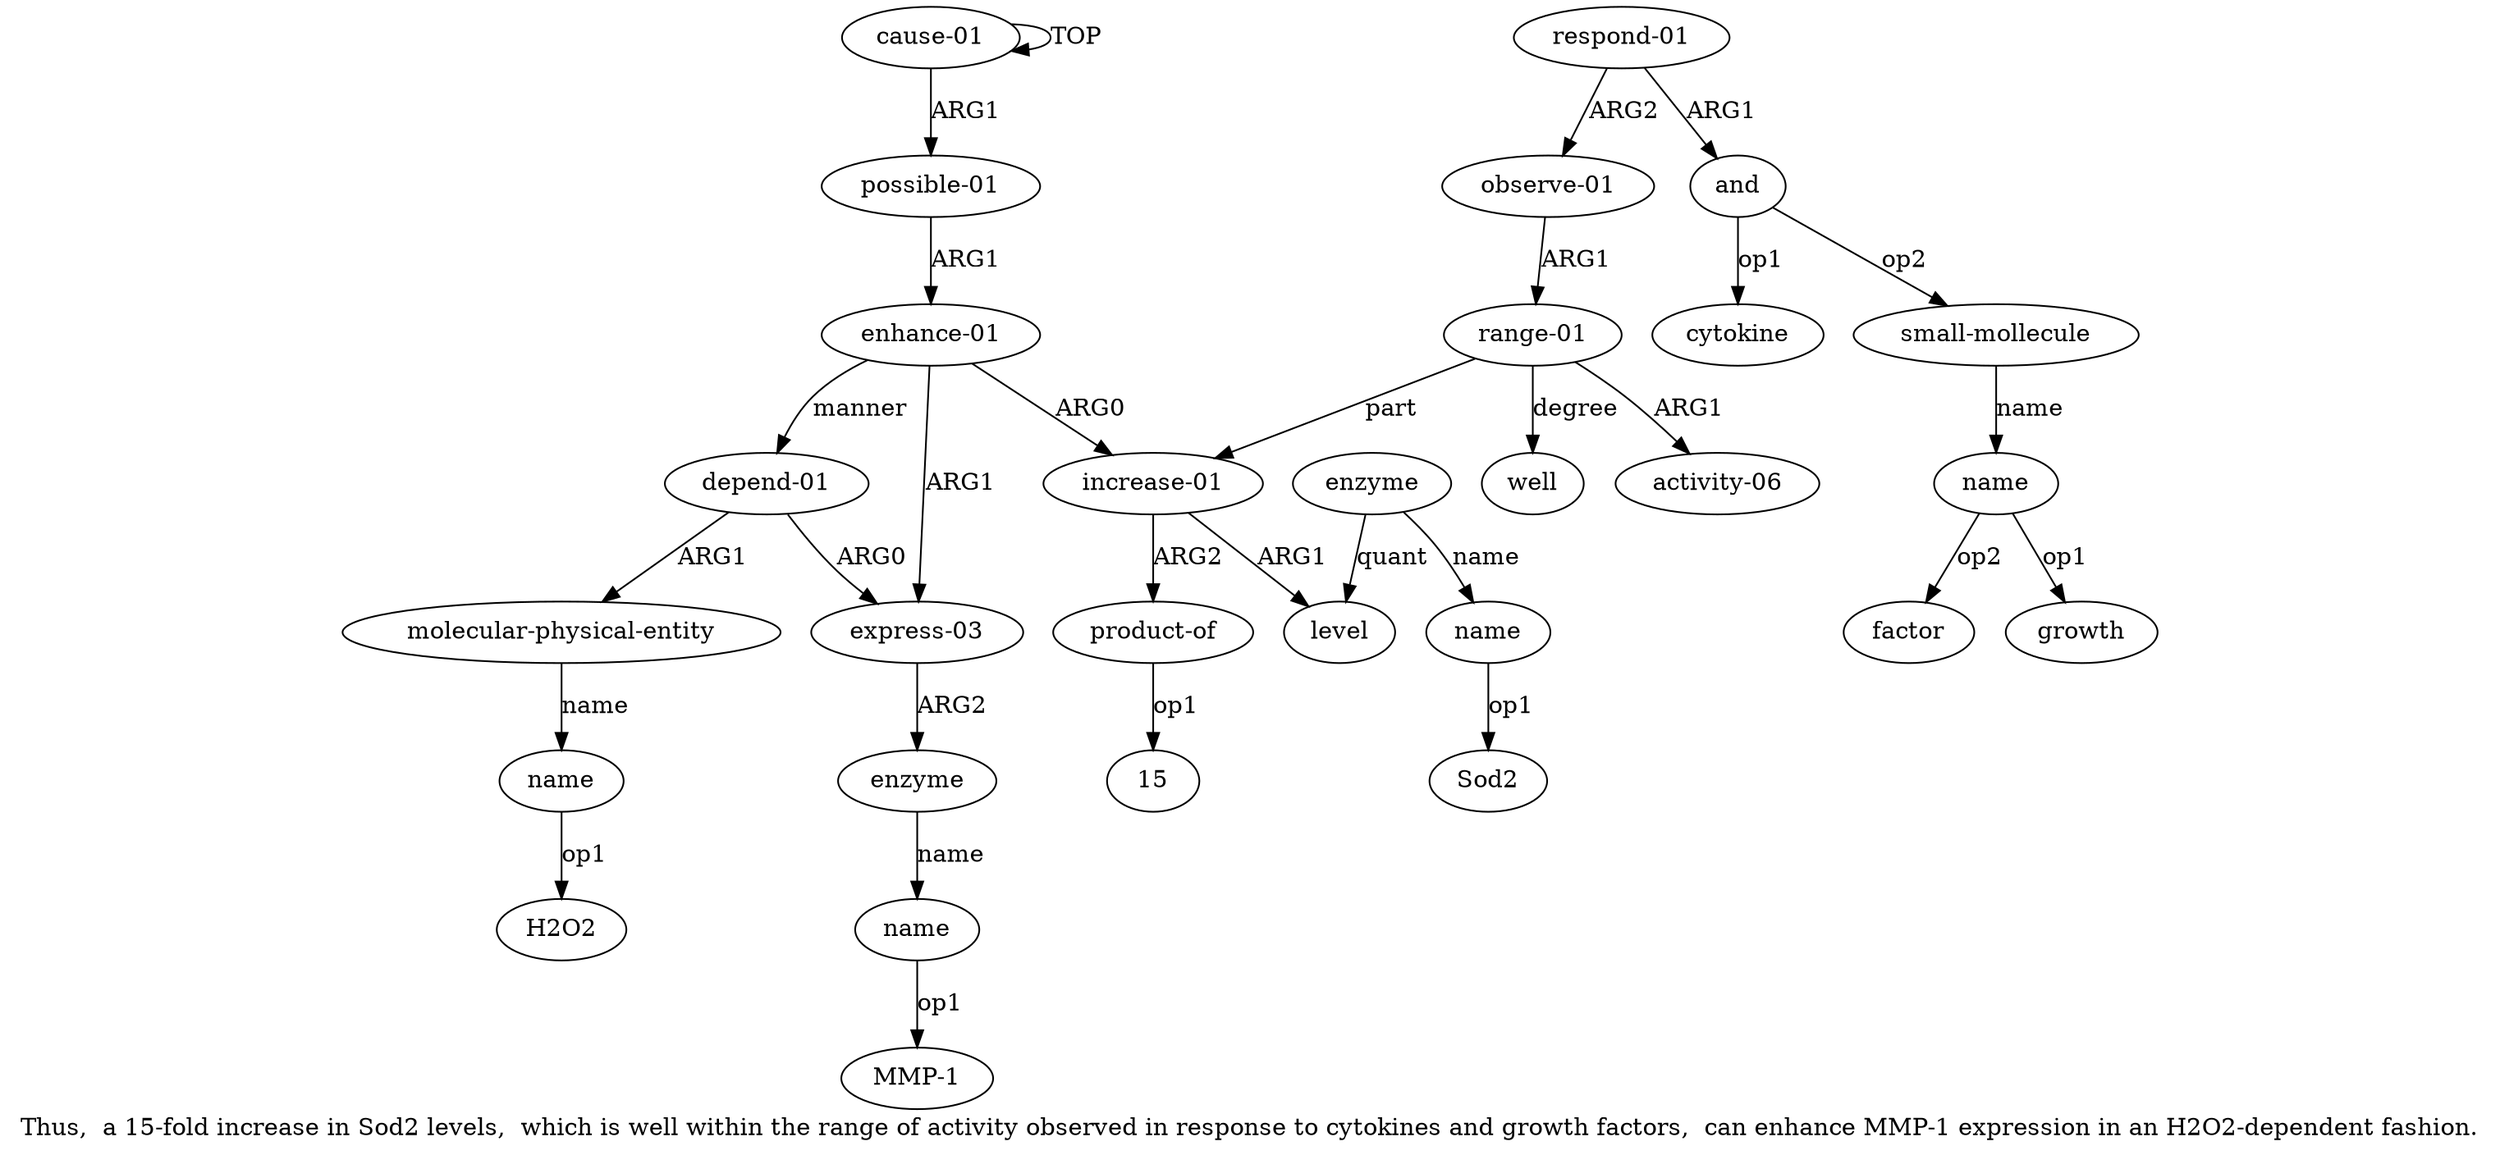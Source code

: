 digraph  {
	graph [label="Thus,  a 15-fold increase in Sod2 levels,  which is well within the range of activity observed in response to cytokines and growth \
factors,  can enhance MMP-1 expression in an H2O2-dependent fashion."];
	node [label="\N"];
	a20	 [color=black,
		gold_ind=20,
		gold_label="depend-01",
		label="depend-01",
		test_ind=20,
		test_label="depend-01"];
	a21	 [color=black,
		gold_ind=21,
		gold_label="molecular-physical-entity",
		label="molecular-physical-entity",
		test_ind=21,
		test_label="molecular-physical-entity"];
	a20 -> a21 [key=0,
	color=black,
	gold_label=ARG1,
	label=ARG1,
	test_label=ARG1];
a17 [color=black,
	gold_ind=17,
	gold_label="express-03",
	label="express-03",
	test_ind=17,
	test_label="express-03"];
a20 -> a17 [key=0,
color=black,
gold_label=ARG0,
label=ARG0,
test_label=ARG0];
a22 [color=black,
gold_ind=22,
gold_label=name,
label=name,
test_ind=22,
test_label=name];
a21 -> a22 [key=0,
color=black,
gold_label=name,
label=name,
test_label=name];
"a22 H2O2" [color=black,
gold_ind=-1,
gold_label=H2O2,
label=H2O2,
test_ind=-1,
test_label=H2O2];
a22 -> "a22 H2O2" [key=0,
color=black,
gold_label=op1,
label=op1,
test_label=op1];
"a7 15" [color=black,
gold_ind=-1,
gold_label=15,
label=15,
test_ind=-1,
test_label=15];
"a15 factor" [color=black,
gold_ind=-1,
gold_label=factor,
label=factor,
test_ind=-1,
test_label=factor];
a15 [color=black,
gold_ind=15,
gold_label=name,
label=name,
test_ind=15,
test_label=name];
a15 -> "a15 factor" [key=0,
color=black,
gold_label=op2,
label=op2,
test_label=op2];
"a15 growth" [color=black,
gold_ind=-1,
gold_label=growth,
label=growth,
test_ind=-1,
test_label=growth];
a15 -> "a15 growth" [key=0,
color=black,
gold_label=op1,
label=op1,
test_label=op1];
a14 [color=black,
gold_ind=14,
gold_label="small-mollecule",
label="small-mollecule",
test_ind=14,
test_label="small-mollecule"];
a14 -> a15 [key=0,
color=black,
gold_label=name,
label=name,
test_label=name];
a18 [color=black,
gold_ind=18,
gold_label=enzyme,
label=enzyme,
test_ind=18,
test_label=enzyme];
a17 -> a18 [key=0,
color=black,
gold_label=ARG2,
label=ARG2,
test_label=ARG2];
a16 [color=black,
gold_ind=16,
gold_label=well,
label=well,
test_ind=16,
test_label=well];
a11 [color=black,
gold_ind=11,
gold_label="respond-01",
label="respond-01",
test_ind=11,
test_label="respond-01"];
a10 [color=black,
gold_ind=10,
gold_label="observe-01",
label="observe-01",
test_ind=10,
test_label="observe-01"];
a11 -> a10 [key=0,
color=black,
gold_label=ARG2,
label=ARG2,
test_label=ARG2];
a12 [color=black,
gold_ind=12,
gold_label=and,
label=and,
test_ind=12,
test_label=and];
a11 -> a12 [key=0,
color=black,
gold_label=ARG1,
label=ARG1,
test_label=ARG1];
a8 [color=black,
gold_ind=8,
gold_label="range-01",
label="range-01",
test_ind=8,
test_label="range-01"];
a10 -> a8 [key=0,
color=black,
gold_label=ARG1,
label=ARG1,
test_label=ARG1];
a13 [color=black,
gold_ind=13,
gold_label=cytokine,
label=cytokine,
test_ind=13,
test_label=cytokine];
a12 -> a14 [key=0,
color=black,
gold_label=op2,
label=op2,
test_label=op2];
a12 -> a13 [key=0,
color=black,
gold_label=op1,
label=op1,
test_label=op1];
a19 [color=black,
gold_ind=19,
gold_label=name,
label=name,
test_ind=19,
test_label=name];
"a19 MMP-1" [color=black,
gold_ind=-1,
gold_label="MMP-1",
label="MMP-1",
test_ind=-1,
test_label="MMP-1"];
a19 -> "a19 MMP-1" [key=0,
color=black,
gold_label=op1,
label=op1,
test_label=op1];
a18 -> a19 [key=0,
color=black,
gold_label=name,
label=name,
test_label=name];
a1 [color=black,
gold_ind=1,
gold_label="possible-01",
label="possible-01",
test_ind=1,
test_label="possible-01"];
a2 [color=black,
gold_ind=2,
gold_label="enhance-01",
label="enhance-01",
test_ind=2,
test_label="enhance-01"];
a1 -> a2 [key=0,
color=black,
gold_label=ARG1,
label=ARG1,
test_label=ARG1];
a0 [color=black,
gold_ind=0,
gold_label="cause-01",
label="cause-01",
test_ind=0,
test_label="cause-01"];
a0 -> a1 [key=0,
color=black,
gold_label=ARG1,
label=ARG1,
test_label=ARG1];
a0 -> a0 [key=0,
color=black,
gold_label=TOP,
label=TOP,
test_label=TOP];
a3 [color=black,
gold_ind=3,
gold_label="increase-01",
label="increase-01",
test_ind=3,
test_label="increase-01"];
a4 [color=black,
gold_ind=4,
gold_label=level,
label=level,
test_ind=4,
test_label=level];
a3 -> a4 [key=0,
color=black,
gold_label=ARG1,
label=ARG1,
test_label=ARG1];
a7 [color=black,
gold_ind=7,
gold_label="product-of",
label="product-of",
test_ind=7,
test_label="product-of"];
a3 -> a7 [key=0,
color=black,
gold_label=ARG2,
label=ARG2,
test_label=ARG2];
a2 -> a20 [key=0,
color=black,
gold_label=manner,
label=manner,
test_label=manner];
a2 -> a17 [key=0,
color=black,
gold_label=ARG1,
label=ARG1,
test_label=ARG1];
a2 -> a3 [key=0,
color=black,
gold_label=ARG0,
label=ARG0,
test_label=ARG0];
a5 [color=black,
gold_ind=5,
gold_label=enzyme,
label=enzyme,
test_ind=5,
test_label=enzyme];
a5 -> a4 [key=0,
color=black,
gold_label=quant,
label=quant,
test_label=quant];
a6 [color=black,
gold_ind=6,
gold_label=name,
label=name,
test_ind=6,
test_label=name];
a5 -> a6 [key=0,
color=black,
gold_label=name,
label=name,
test_label=name];
a7 -> "a7 15" [key=0,
color=black,
gold_label=op1,
label=op1,
test_label=op1];
"a6 Sod2" [color=black,
gold_ind=-1,
gold_label=Sod2,
label=Sod2,
test_ind=-1,
test_label=Sod2];
a6 -> "a6 Sod2" [key=0,
color=black,
gold_label=op1,
label=op1,
test_label=op1];
a9 [color=black,
gold_ind=9,
gold_label="activity-06",
label="activity-06",
test_ind=9,
test_label="activity-06"];
a8 -> a16 [key=0,
color=black,
gold_label=degree,
label=degree,
test_label=degree];
a8 -> a3 [key=0,
color=black,
gold_label=part,
label=part,
test_label=part];
a8 -> a9 [key=0,
color=black,
gold_label=ARG1,
label=ARG1,
test_label=ARG1];
}
